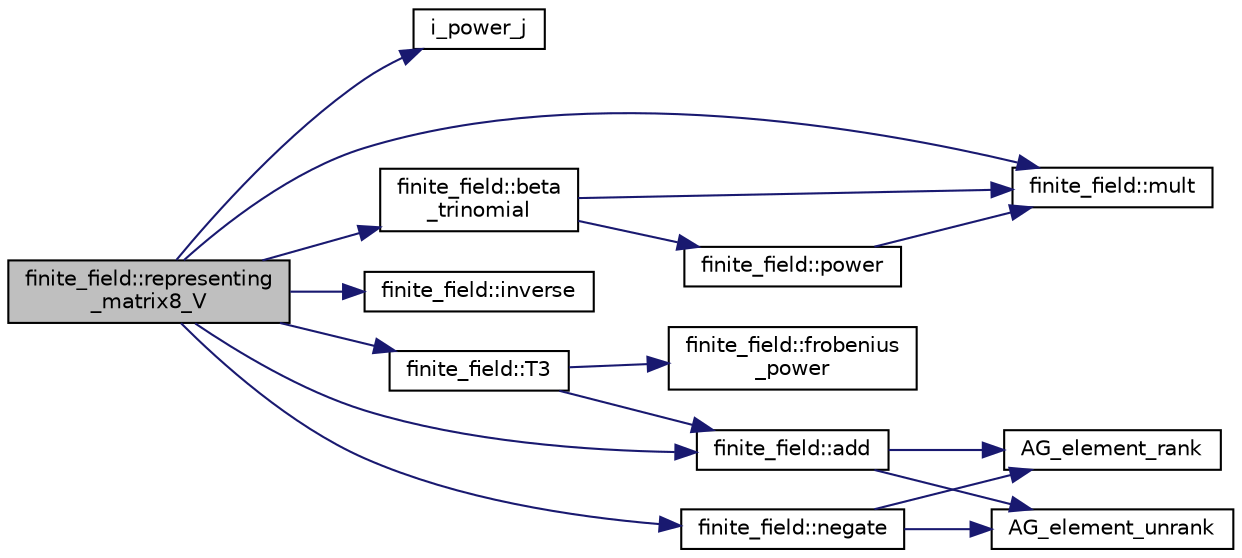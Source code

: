 digraph "finite_field::representing_matrix8_V"
{
  edge [fontname="Helvetica",fontsize="10",labelfontname="Helvetica",labelfontsize="10"];
  node [fontname="Helvetica",fontsize="10",shape=record];
  rankdir="LR";
  Node17642 [label="finite_field::representing\l_matrix8_V",height=0.2,width=0.4,color="black", fillcolor="grey75", style="filled", fontcolor="black"];
  Node17642 -> Node17643 [color="midnightblue",fontsize="10",style="solid",fontname="Helvetica"];
  Node17643 [label="i_power_j",height=0.2,width=0.4,color="black", fillcolor="white", style="filled",URL="$de/dc5/algebra__and__number__theory_8h.html#a39b321523e8957d701618bb5cac542b5"];
  Node17642 -> Node17644 [color="midnightblue",fontsize="10",style="solid",fontname="Helvetica"];
  Node17644 [label="finite_field::beta\l_trinomial",height=0.2,width=0.4,color="black", fillcolor="white", style="filled",URL="$df/d5a/classfinite__field.html#a990ea3ad3bb9dcf0c4a5b8ebf1cdaebe"];
  Node17644 -> Node17645 [color="midnightblue",fontsize="10",style="solid",fontname="Helvetica"];
  Node17645 [label="finite_field::mult",height=0.2,width=0.4,color="black", fillcolor="white", style="filled",URL="$df/d5a/classfinite__field.html#a24fb5917aa6d4d656fd855b7f44a13b0"];
  Node17644 -> Node17646 [color="midnightblue",fontsize="10",style="solid",fontname="Helvetica"];
  Node17646 [label="finite_field::power",height=0.2,width=0.4,color="black", fillcolor="white", style="filled",URL="$df/d5a/classfinite__field.html#a0437871b8f775f0b2d589188d9ad7e61"];
  Node17646 -> Node17645 [color="midnightblue",fontsize="10",style="solid",fontname="Helvetica"];
  Node17642 -> Node17647 [color="midnightblue",fontsize="10",style="solid",fontname="Helvetica"];
  Node17647 [label="finite_field::inverse",height=0.2,width=0.4,color="black", fillcolor="white", style="filled",URL="$df/d5a/classfinite__field.html#a69f2a12c01e70b7ce2d115c5221c9cdd"];
  Node17642 -> Node17648 [color="midnightblue",fontsize="10",style="solid",fontname="Helvetica"];
  Node17648 [label="finite_field::T3",height=0.2,width=0.4,color="black", fillcolor="white", style="filled",URL="$df/d5a/classfinite__field.html#a463977c31334b52c78957f56076ba595"];
  Node17648 -> Node17649 [color="midnightblue",fontsize="10",style="solid",fontname="Helvetica"];
  Node17649 [label="finite_field::frobenius\l_power",height=0.2,width=0.4,color="black", fillcolor="white", style="filled",URL="$df/d5a/classfinite__field.html#aec23e43aaefc0ed601cdfa3139496a92"];
  Node17648 -> Node17650 [color="midnightblue",fontsize="10",style="solid",fontname="Helvetica"];
  Node17650 [label="finite_field::add",height=0.2,width=0.4,color="black", fillcolor="white", style="filled",URL="$df/d5a/classfinite__field.html#a8f12328a27500f3c7be0c849ebbc9d14"];
  Node17650 -> Node17651 [color="midnightblue",fontsize="10",style="solid",fontname="Helvetica"];
  Node17651 [label="AG_element_unrank",height=0.2,width=0.4,color="black", fillcolor="white", style="filled",URL="$d4/d67/geometry_8h.html#a4a33b86c87b2879b97cfa1327abe2885"];
  Node17650 -> Node17652 [color="midnightblue",fontsize="10",style="solid",fontname="Helvetica"];
  Node17652 [label="AG_element_rank",height=0.2,width=0.4,color="black", fillcolor="white", style="filled",URL="$d4/d67/geometry_8h.html#ab2ac908d07dd8038fd996e26bdc75c17"];
  Node17642 -> Node17650 [color="midnightblue",fontsize="10",style="solid",fontname="Helvetica"];
  Node17642 -> Node17653 [color="midnightblue",fontsize="10",style="solid",fontname="Helvetica"];
  Node17653 [label="finite_field::negate",height=0.2,width=0.4,color="black", fillcolor="white", style="filled",URL="$df/d5a/classfinite__field.html#aa9d798298f25d4a9262b5bc5f1733e31"];
  Node17653 -> Node17651 [color="midnightblue",fontsize="10",style="solid",fontname="Helvetica"];
  Node17653 -> Node17652 [color="midnightblue",fontsize="10",style="solid",fontname="Helvetica"];
  Node17642 -> Node17645 [color="midnightblue",fontsize="10",style="solid",fontname="Helvetica"];
}
